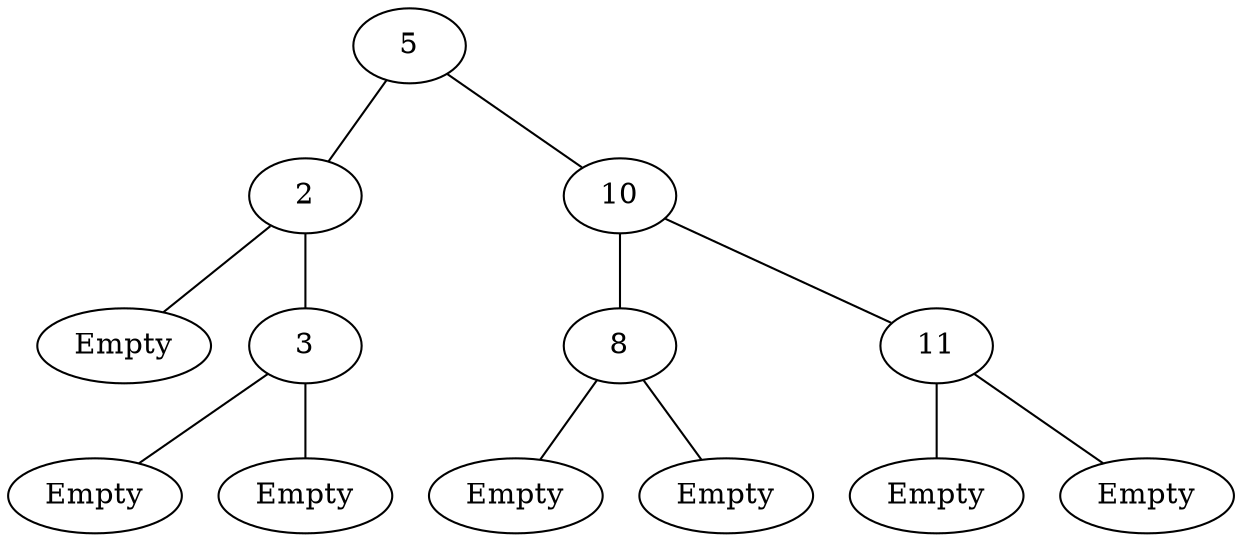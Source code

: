 graph BTree {
        5 -- 2;
        5 -- 10;
        2 -- Empty1;
        2 -- 3 -- Empty6;
        3 -- Empty7;
        10 -- 8;
        10 -- 11;
        8 -- Empty2;
        8 -- Empty3;
        11 -- Empty4;
        11 -- Empty5;
        Empty1[label="Empty"];
        Empty2[label="Empty"];
        Empty3[label="Empty"];
        Empty4[label="Empty"];
        Empty5[label="Empty"];
        Empty6[label="Empty"];
        Empty7[label="Empty"];
}
